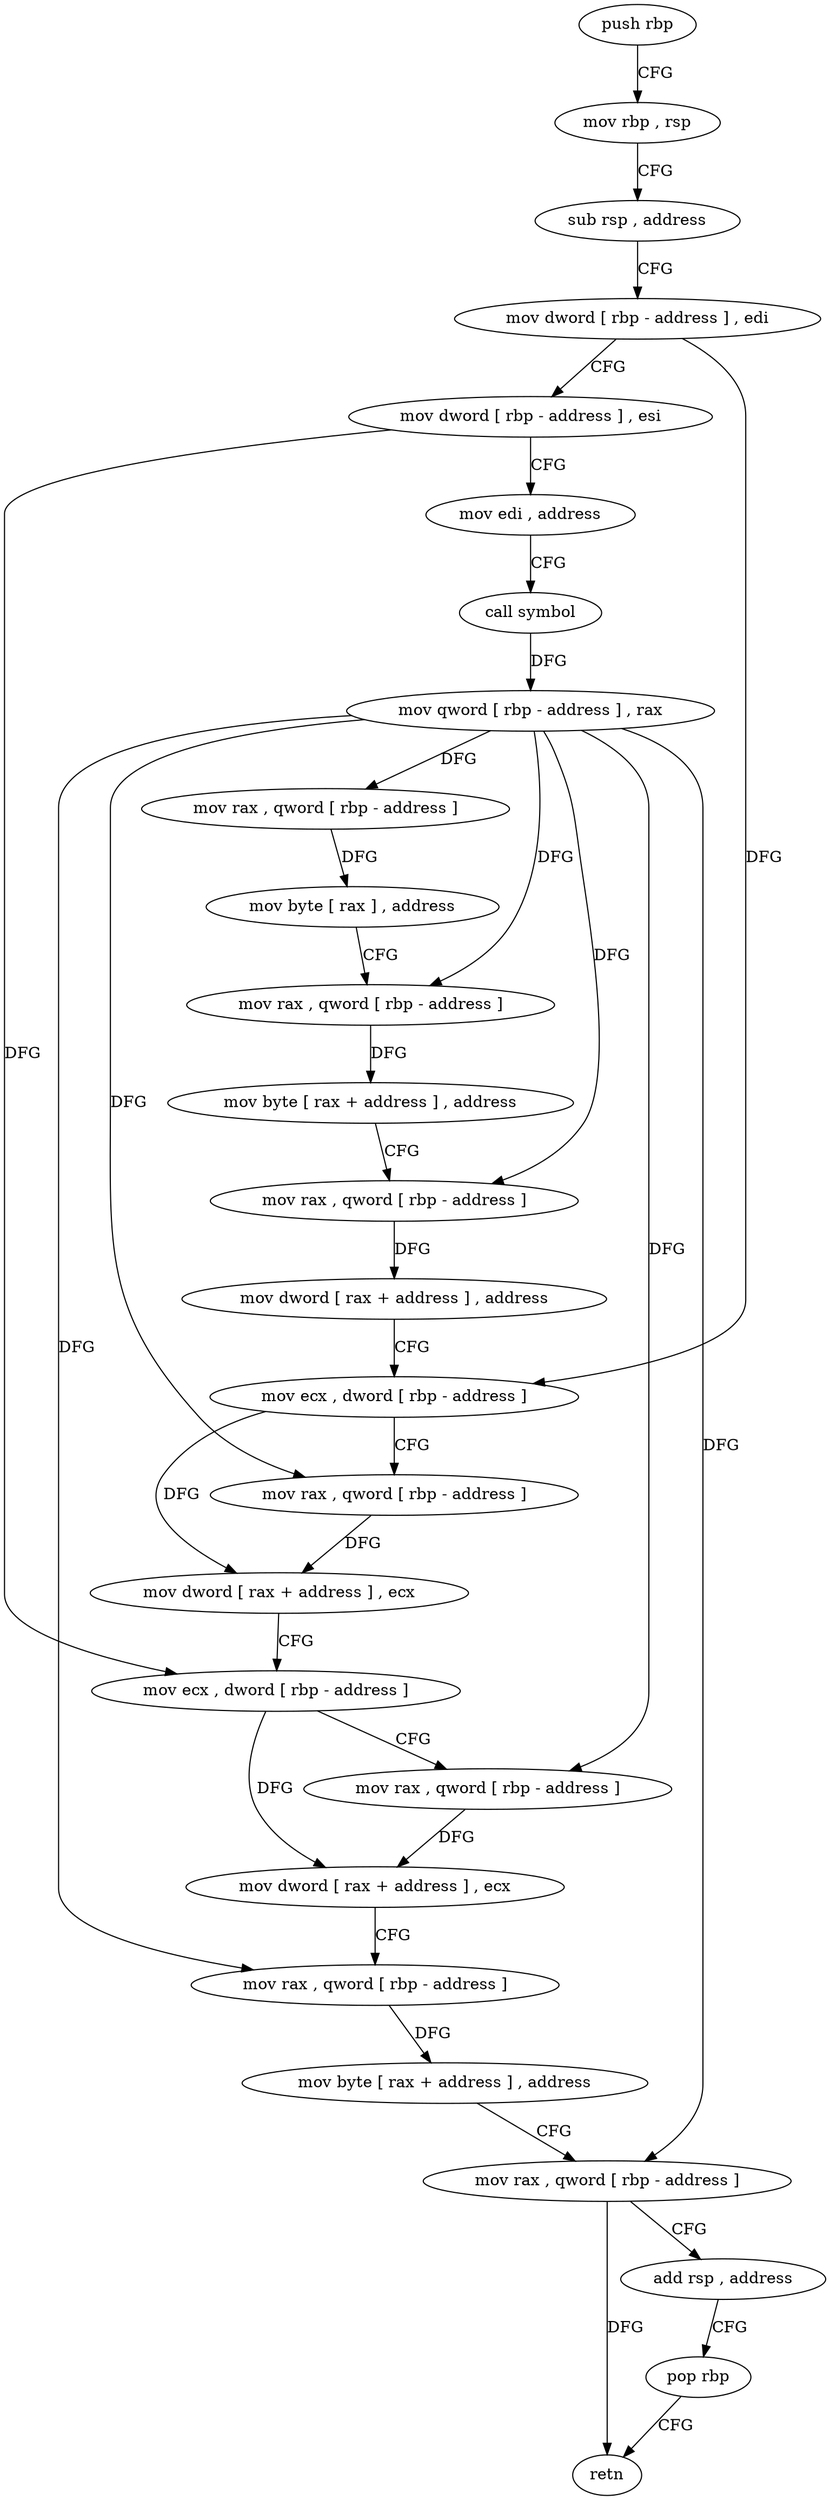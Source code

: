 digraph "func" {
"4277632" [label = "push rbp" ]
"4277633" [label = "mov rbp , rsp" ]
"4277636" [label = "sub rsp , address" ]
"4277640" [label = "mov dword [ rbp - address ] , edi" ]
"4277643" [label = "mov dword [ rbp - address ] , esi" ]
"4277646" [label = "mov edi , address" ]
"4277651" [label = "call symbol" ]
"4277656" [label = "mov qword [ rbp - address ] , rax" ]
"4277660" [label = "mov rax , qword [ rbp - address ]" ]
"4277664" [label = "mov byte [ rax ] , address" ]
"4277667" [label = "mov rax , qword [ rbp - address ]" ]
"4277671" [label = "mov byte [ rax + address ] , address" ]
"4277675" [label = "mov rax , qword [ rbp - address ]" ]
"4277679" [label = "mov dword [ rax + address ] , address" ]
"4277686" [label = "mov ecx , dword [ rbp - address ]" ]
"4277689" [label = "mov rax , qword [ rbp - address ]" ]
"4277693" [label = "mov dword [ rax + address ] , ecx" ]
"4277696" [label = "mov ecx , dword [ rbp - address ]" ]
"4277699" [label = "mov rax , qword [ rbp - address ]" ]
"4277703" [label = "mov dword [ rax + address ] , ecx" ]
"4277706" [label = "mov rax , qword [ rbp - address ]" ]
"4277710" [label = "mov byte [ rax + address ] , address" ]
"4277714" [label = "mov rax , qword [ rbp - address ]" ]
"4277718" [label = "add rsp , address" ]
"4277722" [label = "pop rbp" ]
"4277723" [label = "retn" ]
"4277632" -> "4277633" [ label = "CFG" ]
"4277633" -> "4277636" [ label = "CFG" ]
"4277636" -> "4277640" [ label = "CFG" ]
"4277640" -> "4277643" [ label = "CFG" ]
"4277640" -> "4277686" [ label = "DFG" ]
"4277643" -> "4277646" [ label = "CFG" ]
"4277643" -> "4277696" [ label = "DFG" ]
"4277646" -> "4277651" [ label = "CFG" ]
"4277651" -> "4277656" [ label = "DFG" ]
"4277656" -> "4277660" [ label = "DFG" ]
"4277656" -> "4277667" [ label = "DFG" ]
"4277656" -> "4277675" [ label = "DFG" ]
"4277656" -> "4277689" [ label = "DFG" ]
"4277656" -> "4277699" [ label = "DFG" ]
"4277656" -> "4277706" [ label = "DFG" ]
"4277656" -> "4277714" [ label = "DFG" ]
"4277660" -> "4277664" [ label = "DFG" ]
"4277664" -> "4277667" [ label = "CFG" ]
"4277667" -> "4277671" [ label = "DFG" ]
"4277671" -> "4277675" [ label = "CFG" ]
"4277675" -> "4277679" [ label = "DFG" ]
"4277679" -> "4277686" [ label = "CFG" ]
"4277686" -> "4277689" [ label = "CFG" ]
"4277686" -> "4277693" [ label = "DFG" ]
"4277689" -> "4277693" [ label = "DFG" ]
"4277693" -> "4277696" [ label = "CFG" ]
"4277696" -> "4277699" [ label = "CFG" ]
"4277696" -> "4277703" [ label = "DFG" ]
"4277699" -> "4277703" [ label = "DFG" ]
"4277703" -> "4277706" [ label = "CFG" ]
"4277706" -> "4277710" [ label = "DFG" ]
"4277710" -> "4277714" [ label = "CFG" ]
"4277714" -> "4277718" [ label = "CFG" ]
"4277714" -> "4277723" [ label = "DFG" ]
"4277718" -> "4277722" [ label = "CFG" ]
"4277722" -> "4277723" [ label = "CFG" ]
}
